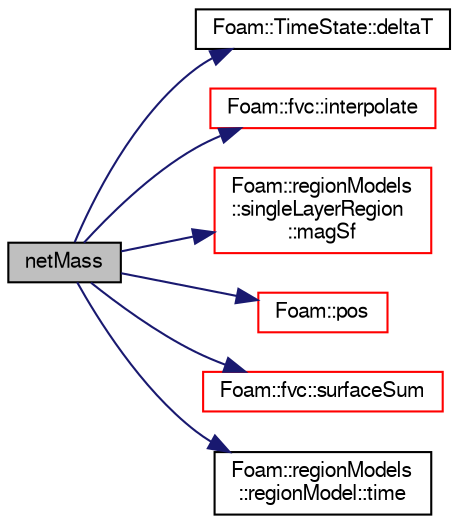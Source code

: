 digraph "netMass"
{
  bgcolor="transparent";
  edge [fontname="FreeSans",fontsize="10",labelfontname="FreeSans",labelfontsize="10"];
  node [fontname="FreeSans",fontsize="10",shape=record];
  rankdir="LR";
  Node3488 [label="netMass",height=0.2,width=0.4,color="black", fillcolor="grey75", style="filled", fontcolor="black"];
  Node3488 -> Node3489 [color="midnightblue",fontsize="10",style="solid",fontname="FreeSans"];
  Node3489 [label="Foam::TimeState::deltaT",height=0.2,width=0.4,color="black",URL="$a26362.html#acf83abeb32c365943662ed3cf3d8634c",tooltip="Return time step. "];
  Node3488 -> Node3490 [color="midnightblue",fontsize="10",style="solid",fontname="FreeSans"];
  Node3490 [label="Foam::fvc::interpolate",height=0.2,width=0.4,color="red",URL="$a21134.html#addbc18784300dd0955a9bf79f8e2c43b"];
  Node3488 -> Node3493 [color="midnightblue",fontsize="10",style="solid",fontname="FreeSans"];
  Node3493 [label="Foam::regionModels\l::singleLayerRegion\l::magSf",height=0.2,width=0.4,color="red",URL="$a29018.html#a731a7fa3f5bd4f856355b52d64f38d1a",tooltip="Return the face area magnitudes / [m2]. "];
  Node3488 -> Node3535 [color="midnightblue",fontsize="10",style="solid",fontname="FreeSans"];
  Node3535 [label="Foam::pos",height=0.2,width=0.4,color="red",URL="$a21124.html#a09a190b59f3d01b258bca0fa964a6212"];
  Node3488 -> Node3539 [color="midnightblue",fontsize="10",style="solid",fontname="FreeSans"];
  Node3539 [label="Foam::fvc::surfaceSum",height=0.2,width=0.4,color="red",URL="$a21134.html#aa0a1e3c4ec02aa6a37f517c4d5270046"];
  Node3488 -> Node3797 [color="midnightblue",fontsize="10",style="solid",fontname="FreeSans"];
  Node3797 [label="Foam::regionModels\l::regionModel::time",height=0.2,width=0.4,color="black",URL="$a28998.html#a1ed86245b170b9f651f62650b1827500",tooltip="Return the reference to the time database. "];
}
